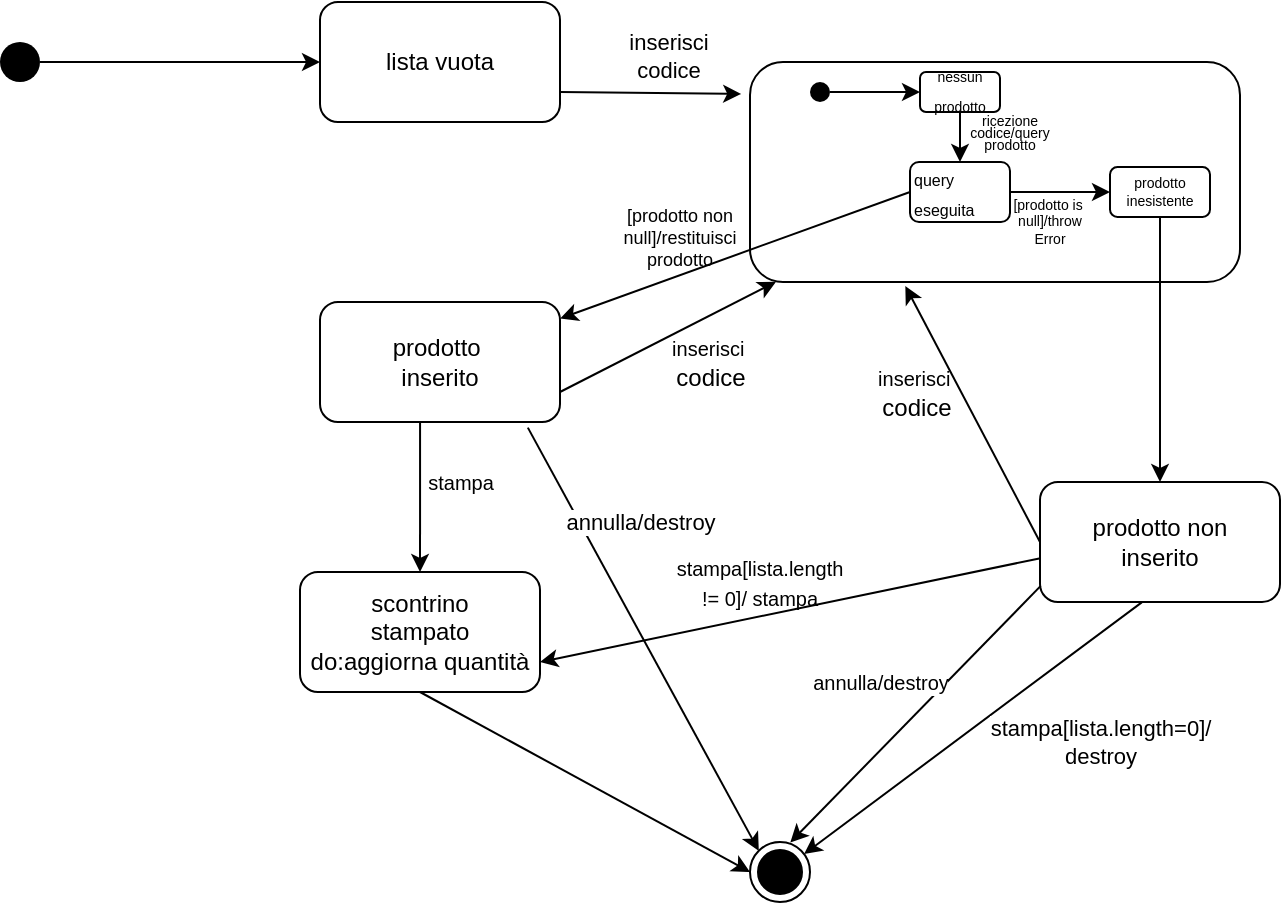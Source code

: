 <mxfile version="13.10.0" type="device"><diagram name="Page-1" id="58cdce13-f638-feb5-8d6f-7d28b1aa9fa0"><mxGraphModel dx="501" dy="348" grid="1" gridSize="10" guides="1" tooltips="1" connect="1" arrows="1" fold="1" page="1" pageScale="1" pageWidth="1100" pageHeight="850" background="#ffffff" math="0" shadow="0"><root><mxCell id="0"/><mxCell id="1" parent="0"/><mxCell id="632zzPDFu0hKdzAuk3Ml-2" value="&lt;font style=&quot;font-size: 10px&quot;&gt;stampa[lista.length != 0]/ stampa&lt;/font&gt;" style="text;html=1;strokeColor=none;fillColor=none;align=center;verticalAlign=middle;whiteSpace=wrap;rounded=0;" vertex="1" parent="1"><mxGeometry x="520" y="390" width="40" height="20" as="geometry"/></mxCell><mxCell id="qsEBAE2mxDASLYPUDPHX-3" value="" style="rounded=1;whiteSpace=wrap;html=1;fillColor=none;" parent="1" vertex="1"><mxGeometry x="535" y="140" width="245" height="110" as="geometry"/></mxCell><mxCell id="e2YwPOoHBowxmd_tDMPB-1" value="lista vuota" style="rounded=1;whiteSpace=wrap;html=1;" parent="1" vertex="1"><mxGeometry x="320" y="110" width="120" height="60" as="geometry"/></mxCell><mxCell id="e2YwPOoHBowxmd_tDMPB-2" value="" style="endArrow=classic;html=1;entryX=0;entryY=0.5;entryDx=0;entryDy=0;" parent="1" source="e2YwPOoHBowxmd_tDMPB-6" target="e2YwPOoHBowxmd_tDMPB-1" edge="1"><mxGeometry width="50" height="50" relative="1" as="geometry"><mxPoint x="50" y="140" as="sourcePoint"/><mxPoint x="580" y="420" as="targetPoint"/></mxGeometry></mxCell><mxCell id="e2YwPOoHBowxmd_tDMPB-4" value="inserisci&lt;br&gt;codice" style="endArrow=classic;html=1;exitX=1;exitY=0.75;exitDx=0;exitDy=0;entryX=-0.018;entryY=0.145;entryDx=0;entryDy=0;entryPerimeter=0;" parent="1" source="e2YwPOoHBowxmd_tDMPB-1" target="qsEBAE2mxDASLYPUDPHX-3" edge="1"><mxGeometry x="0.193" y="19" width="50" height="50" relative="1" as="geometry"><mxPoint x="530" y="460" as="sourcePoint"/><mxPoint x="380" y="270" as="targetPoint"/><mxPoint as="offset"/></mxGeometry></mxCell><mxCell id="e2YwPOoHBowxmd_tDMPB-5" value="prodotto&amp;nbsp;&lt;br&gt;inserito" style="rounded=1;whiteSpace=wrap;html=1;" parent="1" vertex="1"><mxGeometry x="320" y="260" width="120" height="60" as="geometry"/></mxCell><mxCell id="e2YwPOoHBowxmd_tDMPB-9" value="" style="endArrow=classic;html=1;exitX=1;exitY=0.75;exitDx=0;exitDy=0;entryX=0.053;entryY=0.999;entryDx=0;entryDy=0;entryPerimeter=0;" parent="1" source="e2YwPOoHBowxmd_tDMPB-5" target="qsEBAE2mxDASLYPUDPHX-3" edge="1"><mxGeometry width="50" height="50" relative="1" as="geometry"><mxPoint x="530" y="450" as="sourcePoint"/><mxPoint x="380" y="430" as="targetPoint"/></mxGeometry></mxCell><mxCell id="e2YwPOoHBowxmd_tDMPB-11" value="&lt;font size=&quot;1&quot;&gt;inserisci&amp;nbsp;&lt;br&gt;&lt;/font&gt;codice" style="text;html=1;align=center;verticalAlign=middle;resizable=0;points=[];autosize=1;" parent="1" vertex="1"><mxGeometry x="490" y="275" width="50" height="30" as="geometry"/></mxCell><mxCell id="e2YwPOoHBowxmd_tDMPB-22" value="stampa[lista.length=0]/&lt;br&gt;destroy" style="endArrow=classic;html=1;exitX=0.424;exitY=1.003;exitDx=0;exitDy=0;exitPerimeter=0;" parent="1" source="qsEBAE2mxDASLYPUDPHX-28" target="e2YwPOoHBowxmd_tDMPB-24" edge="1"><mxGeometry x="-0.445" y="43" width="50" height="50" relative="1" as="geometry"><mxPoint x="730.0" y="740" as="sourcePoint"/><mxPoint x="540" y="740" as="targetPoint"/><mxPoint as="offset"/></mxGeometry></mxCell><mxCell id="e2YwPOoHBowxmd_tDMPB-23" value="annulla/destroy" style="endArrow=classic;html=1;exitX=0.866;exitY=1.047;exitDx=0;exitDy=0;entryX=0;entryY=0;entryDx=0;entryDy=0;exitPerimeter=0;" parent="1" source="e2YwPOoHBowxmd_tDMPB-5" target="e2YwPOoHBowxmd_tDMPB-24" edge="1"><mxGeometry x="-0.433" y="27" width="50" height="50" relative="1" as="geometry"><mxPoint x="380" y="490.0" as="sourcePoint"/><mxPoint x="380" y="660" as="targetPoint"/><mxPoint as="offset"/></mxGeometry></mxCell><mxCell id="e2YwPOoHBowxmd_tDMPB-24" value="" style="ellipse;html=1;shape=endState;fillColor=#000000;strokeColor=#000000;" parent="1" vertex="1"><mxGeometry x="535.0" y="530" width="30" height="30" as="geometry"/></mxCell><mxCell id="e2YwPOoHBowxmd_tDMPB-6" value="" style="ellipse;fillColor=#000000;strokeColor=none;" parent="1" vertex="1"><mxGeometry x="160" y="130" width="20" height="20" as="geometry"/></mxCell><mxCell id="qsEBAE2mxDASLYPUDPHX-4" value="" style="ellipse;fillColor=#000000;strokeColor=none;" parent="1" vertex="1"><mxGeometry x="565" y="150" width="10" height="10" as="geometry"/></mxCell><mxCell id="qsEBAE2mxDASLYPUDPHX-9" value="" style="endArrow=classic;html=1;exitX=1;exitY=0.5;exitDx=0;exitDy=0;entryX=0;entryY=0.5;entryDx=0;entryDy=0;" parent="1" source="qsEBAE2mxDASLYPUDPHX-4" target="qsEBAE2mxDASLYPUDPHX-10" edge="1"><mxGeometry x="0.111" y="15" width="50" height="50" relative="1" as="geometry"><mxPoint x="640" y="270" as="sourcePoint"/><mxPoint x="690" y="220" as="targetPoint"/><Array as="points"><mxPoint x="600" y="155"/></Array><mxPoint as="offset"/></mxGeometry></mxCell><mxCell id="qsEBAE2mxDASLYPUDPHX-10" value="" style="rounded=1;whiteSpace=wrap;html=1;fillColor=none;" parent="1" vertex="1"><mxGeometry x="620" y="145" width="40" height="20" as="geometry"/></mxCell><mxCell id="qsEBAE2mxDASLYPUDPHX-13" value="&lt;font style=&quot;font-size: 7px&quot;&gt;nessun prodotto&lt;/font&gt;" style="text;html=1;strokeColor=none;fillColor=none;align=center;verticalAlign=middle;whiteSpace=wrap;rounded=0;" parent="1" vertex="1"><mxGeometry x="620" y="150" width="40" height="5" as="geometry"/></mxCell><mxCell id="qsEBAE2mxDASLYPUDPHX-14" value="" style="endArrow=classic;html=1;exitX=0.5;exitY=1;exitDx=0;exitDy=0;entryX=0.5;entryY=0;entryDx=0;entryDy=0;" parent="1" source="qsEBAE2mxDASLYPUDPHX-10" target="qsEBAE2mxDASLYPUDPHX-15" edge="1"><mxGeometry width="50" height="50" relative="1" as="geometry"><mxPoint x="650" y="280" as="sourcePoint"/><mxPoint x="700" y="230" as="targetPoint"/></mxGeometry></mxCell><mxCell id="qsEBAE2mxDASLYPUDPHX-15" value="&lt;font style=&quot;font-size: 8px&quot;&gt;query eseguita&lt;/font&gt;" style="rounded=1;whiteSpace=wrap;html=1;fillColor=none;align=left;" parent="1" vertex="1"><mxGeometry x="615" y="190" width="50" height="30" as="geometry"/></mxCell><mxCell id="qsEBAE2mxDASLYPUDPHX-16" value="&lt;font style=&quot;line-height: 10% ; font-size: 7px&quot;&gt;ricezione codice/query prodotto&lt;/font&gt;" style="text;html=1;strokeColor=none;fillColor=none;align=center;verticalAlign=middle;whiteSpace=wrap;rounded=0;spacing=0;fontSize=5;" parent="1" vertex="1"><mxGeometry x="650" y="165" width="30" height="20" as="geometry"/></mxCell><mxCell id="qsEBAE2mxDASLYPUDPHX-18" value="" style="endArrow=classic;html=1;fontSize=3;exitX=0;exitY=0.5;exitDx=0;exitDy=0;" parent="1" source="qsEBAE2mxDASLYPUDPHX-15" target="e2YwPOoHBowxmd_tDMPB-5" edge="1"><mxGeometry width="50" height="50" relative="1" as="geometry"><mxPoint x="650" y="280" as="sourcePoint"/><mxPoint x="510" y="210" as="targetPoint"/></mxGeometry></mxCell><mxCell id="qsEBAE2mxDASLYPUDPHX-19" value="" style="endArrow=classic;html=1;fontSize=3;exitX=1;exitY=0.5;exitDx=0;exitDy=0;entryX=0;entryY=0.5;entryDx=0;entryDy=0;" parent="1" source="qsEBAE2mxDASLYPUDPHX-15" target="qsEBAE2mxDASLYPUDPHX-20" edge="1"><mxGeometry width="50" height="50" relative="1" as="geometry"><mxPoint x="650" y="280" as="sourcePoint"/><mxPoint x="690" y="230" as="targetPoint"/></mxGeometry></mxCell><mxCell id="qsEBAE2mxDASLYPUDPHX-20" value="&lt;font style=&quot;font-size: 7px&quot;&gt;prodotto inesistente&lt;/font&gt;" style="rounded=1;whiteSpace=wrap;html=1;fillColor=none;fontSize=3;" parent="1" vertex="1"><mxGeometry x="715" y="192.5" width="50" height="25" as="geometry"/></mxCell><mxCell id="qsEBAE2mxDASLYPUDPHX-22" value="&lt;font style=&quot;font-size: 9px&quot;&gt;[prodotto non null]/restituisci prodotto&lt;/font&gt;" style="text;html=1;strokeColor=none;fillColor=none;align=center;verticalAlign=middle;whiteSpace=wrap;rounded=0;fontSize=3;" parent="1" vertex="1"><mxGeometry x="480" y="217.5" width="40" height="20" as="geometry"/></mxCell><mxCell id="qsEBAE2mxDASLYPUDPHX-23" value="&lt;font style=&quot;font-size: 7px&quot;&gt;[prodotto is&amp;nbsp; null]/throw Error&lt;/font&gt;" style="text;html=1;strokeColor=none;fillColor=none;align=center;verticalAlign=middle;whiteSpace=wrap;rounded=0;fontSize=3;" parent="1" vertex="1"><mxGeometry x="665" y="210" width="40" height="20" as="geometry"/></mxCell><mxCell id="qsEBAE2mxDASLYPUDPHX-27" value="" style="endArrow=classic;html=1;fontSize=3;exitX=0.5;exitY=1;exitDx=0;exitDy=0;" parent="1" source="qsEBAE2mxDASLYPUDPHX-20" target="qsEBAE2mxDASLYPUDPHX-28" edge="1"><mxGeometry width="50" height="50" relative="1" as="geometry"><mxPoint x="630" y="250" as="sourcePoint"/><mxPoint x="740" y="350" as="targetPoint"/></mxGeometry></mxCell><mxCell id="qsEBAE2mxDASLYPUDPHX-28" value="prodotto non&lt;br&gt;inserito" style="rounded=1;whiteSpace=wrap;html=1;" parent="1" vertex="1"><mxGeometry x="680" y="350.0" width="120" height="60" as="geometry"/></mxCell><mxCell id="qsEBAE2mxDASLYPUDPHX-29" value="" style="endArrow=classic;html=1;exitX=0;exitY=0.5;exitDx=0;exitDy=0;entryX=0.317;entryY=1.018;entryDx=0;entryDy=0;entryPerimeter=0;" parent="1" source="qsEBAE2mxDASLYPUDPHX-28" target="qsEBAE2mxDASLYPUDPHX-3" edge="1"><mxGeometry width="50" height="50" relative="1" as="geometry"><mxPoint x="530.13" y="380" as="sourcePoint"/><mxPoint x="620.0" y="364.94" as="targetPoint"/></mxGeometry></mxCell><mxCell id="qsEBAE2mxDASLYPUDPHX-30" value="&lt;font size=&quot;1&quot;&gt;inserisci&amp;nbsp;&lt;br&gt;&lt;/font&gt;codice" style="text;html=1;align=center;verticalAlign=middle;resizable=0;points=[];autosize=1;" parent="1" vertex="1"><mxGeometry x="592.5" y="290" width="50" height="30" as="geometry"/></mxCell><mxCell id="qsEBAE2mxDASLYPUDPHX-31" value="&lt;font size=&quot;1&quot;&gt;annulla/destroy&lt;/font&gt;" style="endArrow=classic;html=1;fontSize=3;entryX=0.672;entryY=0.007;entryDx=0;entryDy=0;entryPerimeter=0;exitX=0.003;exitY=0.866;exitDx=0;exitDy=0;exitPerimeter=0;" parent="1" source="qsEBAE2mxDASLYPUDPHX-28" target="e2YwPOoHBowxmd_tDMPB-24" edge="1"><mxGeometry x="0.01" y="-24" width="50" height="50" relative="1" as="geometry"><mxPoint x="580" y="470" as="sourcePoint"/><mxPoint x="630" y="420" as="targetPoint"/><mxPoint as="offset"/></mxGeometry></mxCell><mxCell id="qsEBAE2mxDASLYPUDPHX-32" value="&lt;font size=&quot;1&quot;&gt;stampa&lt;/font&gt;" style="endArrow=classic;html=1;fontSize=3;exitX=0.417;exitY=1;exitDx=0;exitDy=0;exitPerimeter=0;" parent="1" source="e2YwPOoHBowxmd_tDMPB-5" target="qsEBAE2mxDASLYPUDPHX-33" edge="1"><mxGeometry x="-0.2" y="20" width="50" height="50" relative="1" as="geometry"><mxPoint x="374" y="323" as="sourcePoint"/><mxPoint x="374" y="410" as="targetPoint"/><mxPoint as="offset"/></mxGeometry></mxCell><mxCell id="qsEBAE2mxDASLYPUDPHX-33" value="scontrino&lt;br&gt;stampato&lt;br&gt;do:aggiorna quantità" style="rounded=1;whiteSpace=wrap;html=1;" parent="1" vertex="1"><mxGeometry x="310.0" y="395.0" width="120" height="60" as="geometry"/></mxCell><mxCell id="qsEBAE2mxDASLYPUDPHX-34" value="" style="endArrow=classic;html=1;fontSize=3;exitX=0.5;exitY=1;exitDx=0;exitDy=0;" parent="1" source="qsEBAE2mxDASLYPUDPHX-33" edge="1"><mxGeometry width="50" height="50" relative="1" as="geometry"><mxPoint x="580" y="390" as="sourcePoint"/><mxPoint x="535" y="545" as="targetPoint"/></mxGeometry></mxCell><mxCell id="632zzPDFu0hKdzAuk3Ml-1" value="" style="endArrow=classic;html=1;exitX=-0.003;exitY=0.637;exitDx=0;exitDy=0;exitPerimeter=0;entryX=1;entryY=0.75;entryDx=0;entryDy=0;" edge="1" parent="1" source="qsEBAE2mxDASLYPUDPHX-28" target="qsEBAE2mxDASLYPUDPHX-33"><mxGeometry width="50" height="50" relative="1" as="geometry"><mxPoint x="460" y="330" as="sourcePoint"/><mxPoint x="510" y="280" as="targetPoint"/></mxGeometry></mxCell></root></mxGraphModel></diagram></mxfile>